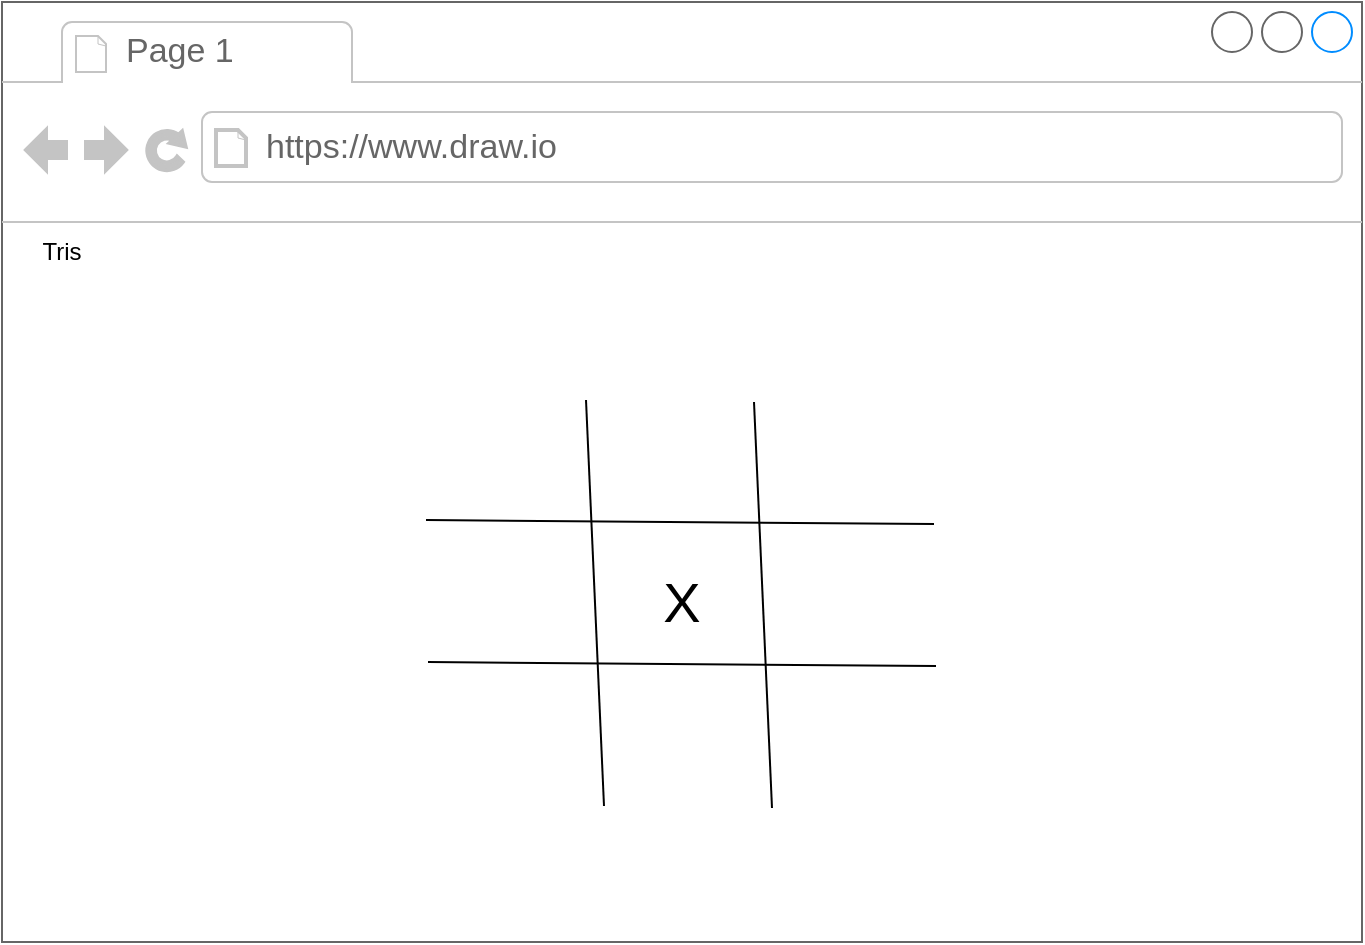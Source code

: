 <mxfile version="16.5.1" type="device"><diagram id="K-GZc8E1sHKKzz-XOg_k" name="Page-1"><mxGraphModel dx="485" dy="372" grid="1" gridSize="10" guides="1" tooltips="1" connect="1" arrows="1" fold="1" page="1" pageScale="1" pageWidth="850" pageHeight="1100" math="0" shadow="0"><root><mxCell id="0"/><mxCell id="1" parent="0"/><mxCell id="nhZSh5EeS3-qs6S-HICm-1" value="" style="strokeWidth=1;shadow=0;dashed=0;align=center;html=1;shape=mxgraph.mockup.containers.browserWindow;rSize=0;strokeColor=#666666;strokeColor2=#008cff;strokeColor3=#c4c4c4;mainText=,;recursiveResize=0;" parent="1" vertex="1"><mxGeometry x="70" y="40" width="680" height="470" as="geometry"/></mxCell><mxCell id="nhZSh5EeS3-qs6S-HICm-2" value="Page 1" style="strokeWidth=1;shadow=0;dashed=0;align=center;html=1;shape=mxgraph.mockup.containers.anchor;fontSize=17;fontColor=#666666;align=left;" parent="nhZSh5EeS3-qs6S-HICm-1" vertex="1"><mxGeometry x="60" y="12" width="110" height="26" as="geometry"/></mxCell><mxCell id="nhZSh5EeS3-qs6S-HICm-3" value="https://www.draw.io" style="strokeWidth=1;shadow=0;dashed=0;align=center;html=1;shape=mxgraph.mockup.containers.anchor;rSize=0;fontSize=17;fontColor=#666666;align=left;" parent="nhZSh5EeS3-qs6S-HICm-1" vertex="1"><mxGeometry x="130" y="60" width="250" height="26" as="geometry"/></mxCell><mxCell id="nhZSh5EeS3-qs6S-HICm-10" value="Tris" style="text;html=1;strokeColor=none;fillColor=none;align=center;verticalAlign=middle;whiteSpace=wrap;rounded=0;" parent="nhZSh5EeS3-qs6S-HICm-1" vertex="1"><mxGeometry y="110" width="60" height="30" as="geometry"/></mxCell><mxCell id="nhZSh5EeS3-qs6S-HICm-11" value="" style="group" parent="nhZSh5EeS3-qs6S-HICm-1" vertex="1" connectable="0"><mxGeometry x="213" y="200" width="254" height="203" as="geometry"/></mxCell><mxCell id="nhZSh5EeS3-qs6S-HICm-5" value="&lt;font style=&quot;font-size: 28px&quot;&gt;X&lt;/font&gt;" style="rounded=0;whiteSpace=wrap;html=1;strokeColor=none;" parent="nhZSh5EeS3-qs6S-HICm-11" vertex="1"><mxGeometry x="2" width="250" height="200" as="geometry"/></mxCell><mxCell id="nhZSh5EeS3-qs6S-HICm-6" value="" style="endArrow=none;html=1;rounded=0;exitX=-0.012;exitY=0.295;exitDx=0;exitDy=0;exitPerimeter=0;entryX=1.004;entryY=0.305;entryDx=0;entryDy=0;entryPerimeter=0;" parent="nhZSh5EeS3-qs6S-HICm-11" source="nhZSh5EeS3-qs6S-HICm-5" target="nhZSh5EeS3-qs6S-HICm-5" edge="1"><mxGeometry width="50" height="50" relative="1" as="geometry"><mxPoint x="122" y="90" as="sourcePoint"/><mxPoint x="172" y="40" as="targetPoint"/></mxGeometry></mxCell><mxCell id="nhZSh5EeS3-qs6S-HICm-7" value="" style="endArrow=none;html=1;rounded=0;exitX=-0.012;exitY=0.295;exitDx=0;exitDy=0;exitPerimeter=0;entryX=1.004;entryY=0.305;entryDx=0;entryDy=0;entryPerimeter=0;" parent="nhZSh5EeS3-qs6S-HICm-11" edge="1"><mxGeometry width="50" height="50" relative="1" as="geometry"><mxPoint y="130" as="sourcePoint"/><mxPoint x="254" y="132" as="targetPoint"/></mxGeometry></mxCell><mxCell id="nhZSh5EeS3-qs6S-HICm-8" value="" style="endArrow=none;html=1;rounded=0;exitX=0.308;exitY=-0.005;exitDx=0;exitDy=0;entryX=0.344;entryY=1.01;entryDx=0;entryDy=0;entryPerimeter=0;exitPerimeter=0;" parent="nhZSh5EeS3-qs6S-HICm-11" source="nhZSh5EeS3-qs6S-HICm-5" target="nhZSh5EeS3-qs6S-HICm-5" edge="1"><mxGeometry width="50" height="50" relative="1" as="geometry"><mxPoint x="10" y="140" as="sourcePoint"/><mxPoint x="264" y="142" as="targetPoint"/></mxGeometry></mxCell><mxCell id="nhZSh5EeS3-qs6S-HICm-9" value="" style="endArrow=none;html=1;rounded=0;exitX=0.308;exitY=-0.005;exitDx=0;exitDy=0;entryX=0.344;entryY=1.01;entryDx=0;entryDy=0;entryPerimeter=0;exitPerimeter=0;" parent="nhZSh5EeS3-qs6S-HICm-11" edge="1"><mxGeometry width="50" height="50" relative="1" as="geometry"><mxPoint x="163" as="sourcePoint"/><mxPoint x="172" y="203" as="targetPoint"/></mxGeometry></mxCell></root></mxGraphModel></diagram></mxfile>